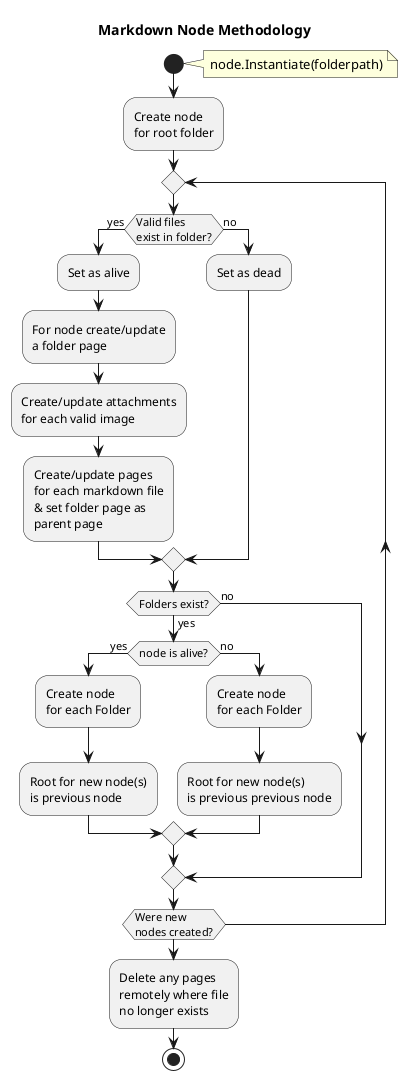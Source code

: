 @startuml

title Markdown Node Methodology


start
note right: node.Instantiate(folderpath)
:Create node 
for root folder;

repeat

if (Valid files
exist in folder?) then (yes)
  :Set as alive;
  :For node create/update 
  a folder page;
  :Create/update attachments
  for each valid image;
  :Create/update pages
  for each markdown file
  & set folder page as 
  parent page;

else (no)
  :Set as dead;
endif
if (Folders exist?) then (yes)
if (node is alive?) then (yes)
  :Create node 
  for each Folder;
  :Root for new node(s) 
  is previous node;
else (no)
  :Create node
  for each Folder;
   :Root for new node(s) 
  is previous previous node;
endif
else (no)
endif
repeat while (Were new 
nodes created?)
:Delete any pages
remotely where file
no longer exists;
stop

@enduml